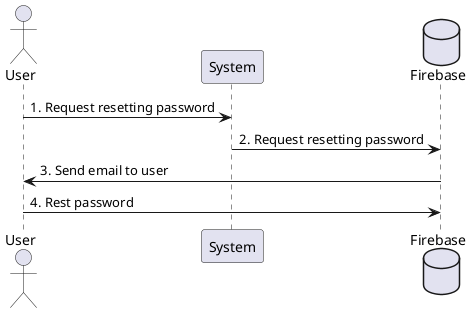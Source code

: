 @startuml seqeunce05

actor "User" as U
participant "System" as S
database "Firebase" as F

U -> S: 1. Request resetting password
S -> F: 2. Request resetting password
F -> U: 3. Send email to user
U -> F: 4. Rest password

@enduml
